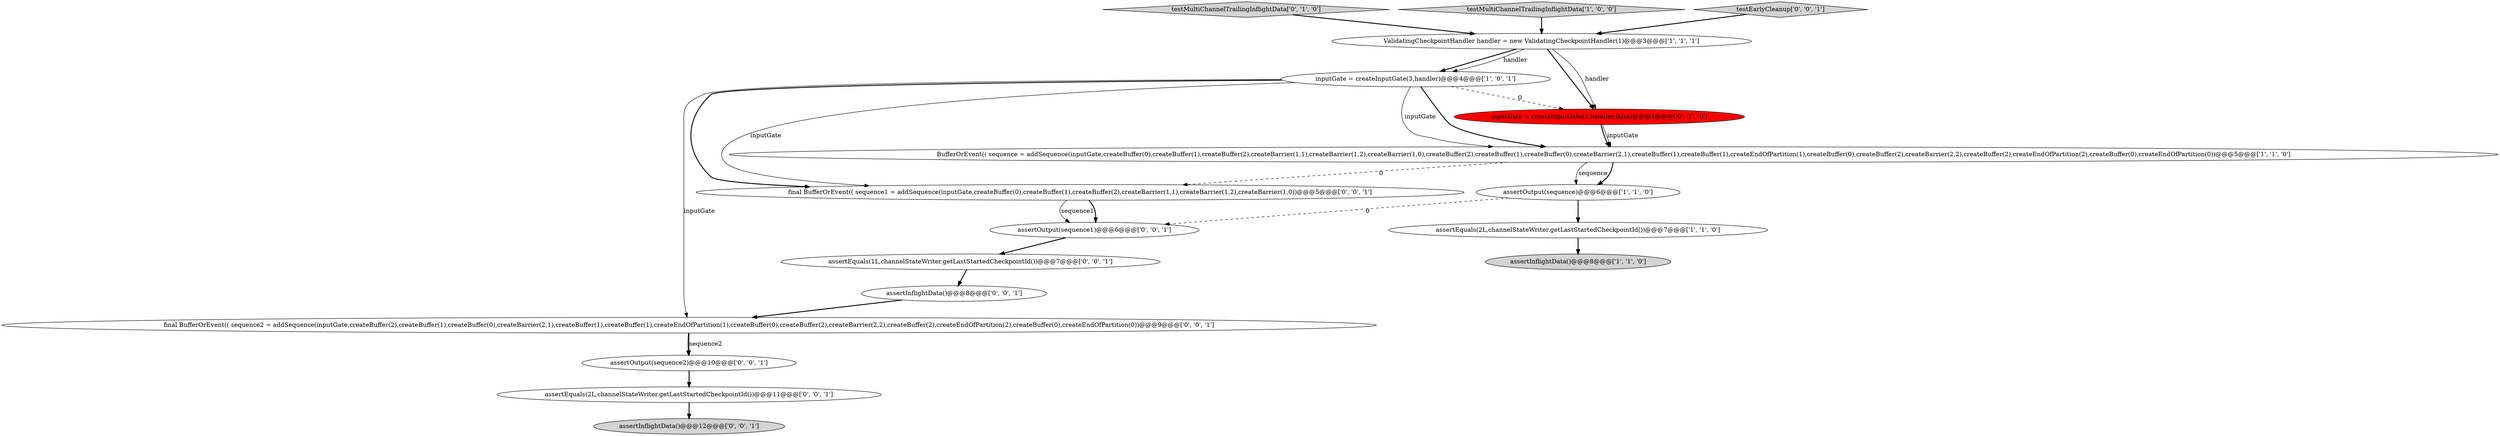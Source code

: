 digraph {
11 [style = filled, label = "assertEquals(2L,channelStateWriter.getLastStartedCheckpointId())@@@11@@@['0', '0', '1']", fillcolor = white, shape = ellipse image = "AAA0AAABBB3BBB"];
1 [style = filled, label = "ValidatingCheckpointHandler handler = new ValidatingCheckpointHandler(1)@@@3@@@['1', '1', '1']", fillcolor = white, shape = ellipse image = "AAA0AAABBB1BBB"];
12 [style = filled, label = "assertOutput(sequence1)@@@6@@@['0', '0', '1']", fillcolor = white, shape = ellipse image = "AAA0AAABBB3BBB"];
4 [style = filled, label = "inputGate = createInputGate(3,handler)@@@4@@@['1', '0', '1']", fillcolor = white, shape = ellipse image = "AAA0AAABBB1BBB"];
13 [style = filled, label = "assertOutput(sequence2)@@@10@@@['0', '0', '1']", fillcolor = white, shape = ellipse image = "AAA0AAABBB3BBB"];
15 [style = filled, label = "final BufferOrEvent(( sequence2 = addSequence(inputGate,createBuffer(2),createBuffer(1),createBuffer(0),createBarrier(2,1),createBuffer(1),createBuffer(1),createEndOfPartition(1),createBuffer(0),createBuffer(2),createBarrier(2,2),createBuffer(2),createEndOfPartition(2),createBuffer(0),createEndOfPartition(0))@@@9@@@['0', '0', '1']", fillcolor = white, shape = ellipse image = "AAA0AAABBB3BBB"];
16 [style = filled, label = "assertInflightData()@@@12@@@['0', '0', '1']", fillcolor = lightgray, shape = ellipse image = "AAA0AAABBB3BBB"];
6 [style = filled, label = "BufferOrEvent(( sequence = addSequence(inputGate,createBuffer(0),createBuffer(1),createBuffer(2),createBarrier(1,1),createBarrier(1,2),createBarrier(1,0),createBuffer(2),createBuffer(1),createBuffer(0),createBarrier(2,1),createBuffer(1),createBuffer(1),createEndOfPartition(1),createBuffer(0),createBuffer(2),createBarrier(2,2),createBuffer(2),createEndOfPartition(2),createBuffer(0),createEndOfPartition(0))@@@5@@@['1', '1', '0']", fillcolor = white, shape = ellipse image = "AAA0AAABBB1BBB"];
3 [style = filled, label = "assertInflightData()@@@8@@@['1', '1', '0']", fillcolor = lightgray, shape = ellipse image = "AAA0AAABBB1BBB"];
8 [style = filled, label = "testMultiChannelTrailingInflightData['0', '1', '0']", fillcolor = lightgray, shape = diamond image = "AAA0AAABBB2BBB"];
17 [style = filled, label = "assertInflightData()@@@8@@@['0', '0', '1']", fillcolor = white, shape = ellipse image = "AAA0AAABBB3BBB"];
9 [style = filled, label = "final BufferOrEvent(( sequence1 = addSequence(inputGate,createBuffer(0),createBuffer(1),createBuffer(2),createBarrier(1,1),createBarrier(1,2),createBarrier(1,0))@@@5@@@['0', '0', '1']", fillcolor = white, shape = ellipse image = "AAA0AAABBB3BBB"];
2 [style = filled, label = "assertEquals(2L,channelStateWriter.getLastStartedCheckpointId())@@@7@@@['1', '1', '0']", fillcolor = white, shape = ellipse image = "AAA0AAABBB1BBB"];
14 [style = filled, label = "assertEquals(1L,channelStateWriter.getLastStartedCheckpointId())@@@7@@@['0', '0', '1']", fillcolor = white, shape = ellipse image = "AAA0AAABBB3BBB"];
0 [style = filled, label = "testMultiChannelTrailingInflightData['1', '0', '0']", fillcolor = lightgray, shape = diamond image = "AAA0AAABBB1BBB"];
7 [style = filled, label = "inputGate = createInputGate(3,handler,false)@@@4@@@['0', '1', '0']", fillcolor = red, shape = ellipse image = "AAA1AAABBB2BBB"];
5 [style = filled, label = "assertOutput(sequence)@@@6@@@['1', '1', '0']", fillcolor = white, shape = ellipse image = "AAA0AAABBB1BBB"];
10 [style = filled, label = "testEarlyCleanup['0', '0', '1']", fillcolor = lightgray, shape = diamond image = "AAA0AAABBB3BBB"];
4->15 [style = solid, label="inputGate"];
4->9 [style = bold, label=""];
11->16 [style = bold, label=""];
1->4 [style = bold, label=""];
9->12 [style = solid, label="sequence1"];
4->6 [style = solid, label="inputGate"];
15->13 [style = bold, label=""];
5->12 [style = dashed, label="0"];
4->6 [style = bold, label=""];
1->4 [style = solid, label="handler"];
2->3 [style = bold, label=""];
6->9 [style = dashed, label="0"];
4->9 [style = solid, label="inputGate"];
14->17 [style = bold, label=""];
6->5 [style = solid, label="sequence"];
1->7 [style = bold, label=""];
13->11 [style = bold, label=""];
15->13 [style = solid, label="sequence2"];
8->1 [style = bold, label=""];
6->5 [style = bold, label=""];
5->2 [style = bold, label=""];
1->7 [style = solid, label="handler"];
4->7 [style = dashed, label="0"];
0->1 [style = bold, label=""];
7->6 [style = bold, label=""];
12->14 [style = bold, label=""];
17->15 [style = bold, label=""];
7->6 [style = solid, label="inputGate"];
9->12 [style = bold, label=""];
10->1 [style = bold, label=""];
}
